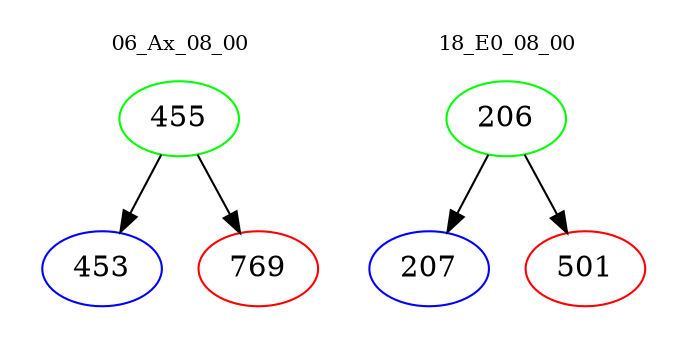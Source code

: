 digraph{
subgraph cluster_0 {
color = white
label = "06_Ax_08_00";
fontsize=10;
T0_455 [label="455", color="green"]
T0_455 -> T0_453 [color="black"]
T0_453 [label="453", color="blue"]
T0_455 -> T0_769 [color="black"]
T0_769 [label="769", color="red"]
}
subgraph cluster_1 {
color = white
label = "18_E0_08_00";
fontsize=10;
T1_206 [label="206", color="green"]
T1_206 -> T1_207 [color="black"]
T1_207 [label="207", color="blue"]
T1_206 -> T1_501 [color="black"]
T1_501 [label="501", color="red"]
}
}
